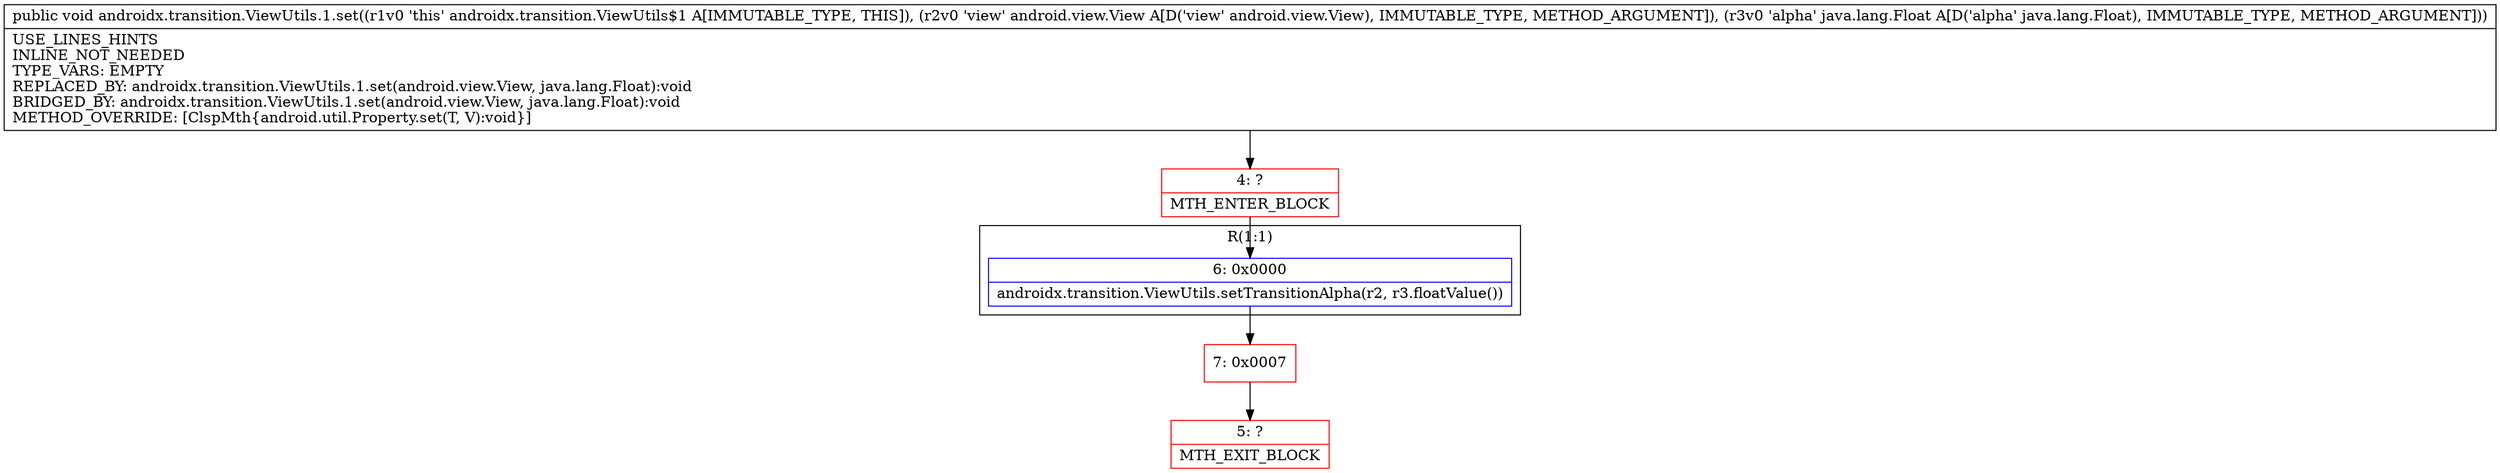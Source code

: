 digraph "CFG forandroidx.transition.ViewUtils.1.set(Landroid\/view\/View;Ljava\/lang\/Float;)V" {
subgraph cluster_Region_1260531861 {
label = "R(1:1)";
node [shape=record,color=blue];
Node_6 [shape=record,label="{6\:\ 0x0000|androidx.transition.ViewUtils.setTransitionAlpha(r2, r3.floatValue())\l}"];
}
Node_4 [shape=record,color=red,label="{4\:\ ?|MTH_ENTER_BLOCK\l}"];
Node_7 [shape=record,color=red,label="{7\:\ 0x0007}"];
Node_5 [shape=record,color=red,label="{5\:\ ?|MTH_EXIT_BLOCK\l}"];
MethodNode[shape=record,label="{public void androidx.transition.ViewUtils.1.set((r1v0 'this' androidx.transition.ViewUtils$1 A[IMMUTABLE_TYPE, THIS]), (r2v0 'view' android.view.View A[D('view' android.view.View), IMMUTABLE_TYPE, METHOD_ARGUMENT]), (r3v0 'alpha' java.lang.Float A[D('alpha' java.lang.Float), IMMUTABLE_TYPE, METHOD_ARGUMENT]))  | USE_LINES_HINTS\lINLINE_NOT_NEEDED\lTYPE_VARS: EMPTY\lREPLACED_BY: androidx.transition.ViewUtils.1.set(android.view.View, java.lang.Float):void\lBRIDGED_BY: androidx.transition.ViewUtils.1.set(android.view.View, java.lang.Float):void\lMETHOD_OVERRIDE: [ClspMth\{android.util.Property.set(T, V):void\}]\l}"];
MethodNode -> Node_4;Node_6 -> Node_7;
Node_4 -> Node_6;
Node_7 -> Node_5;
}

